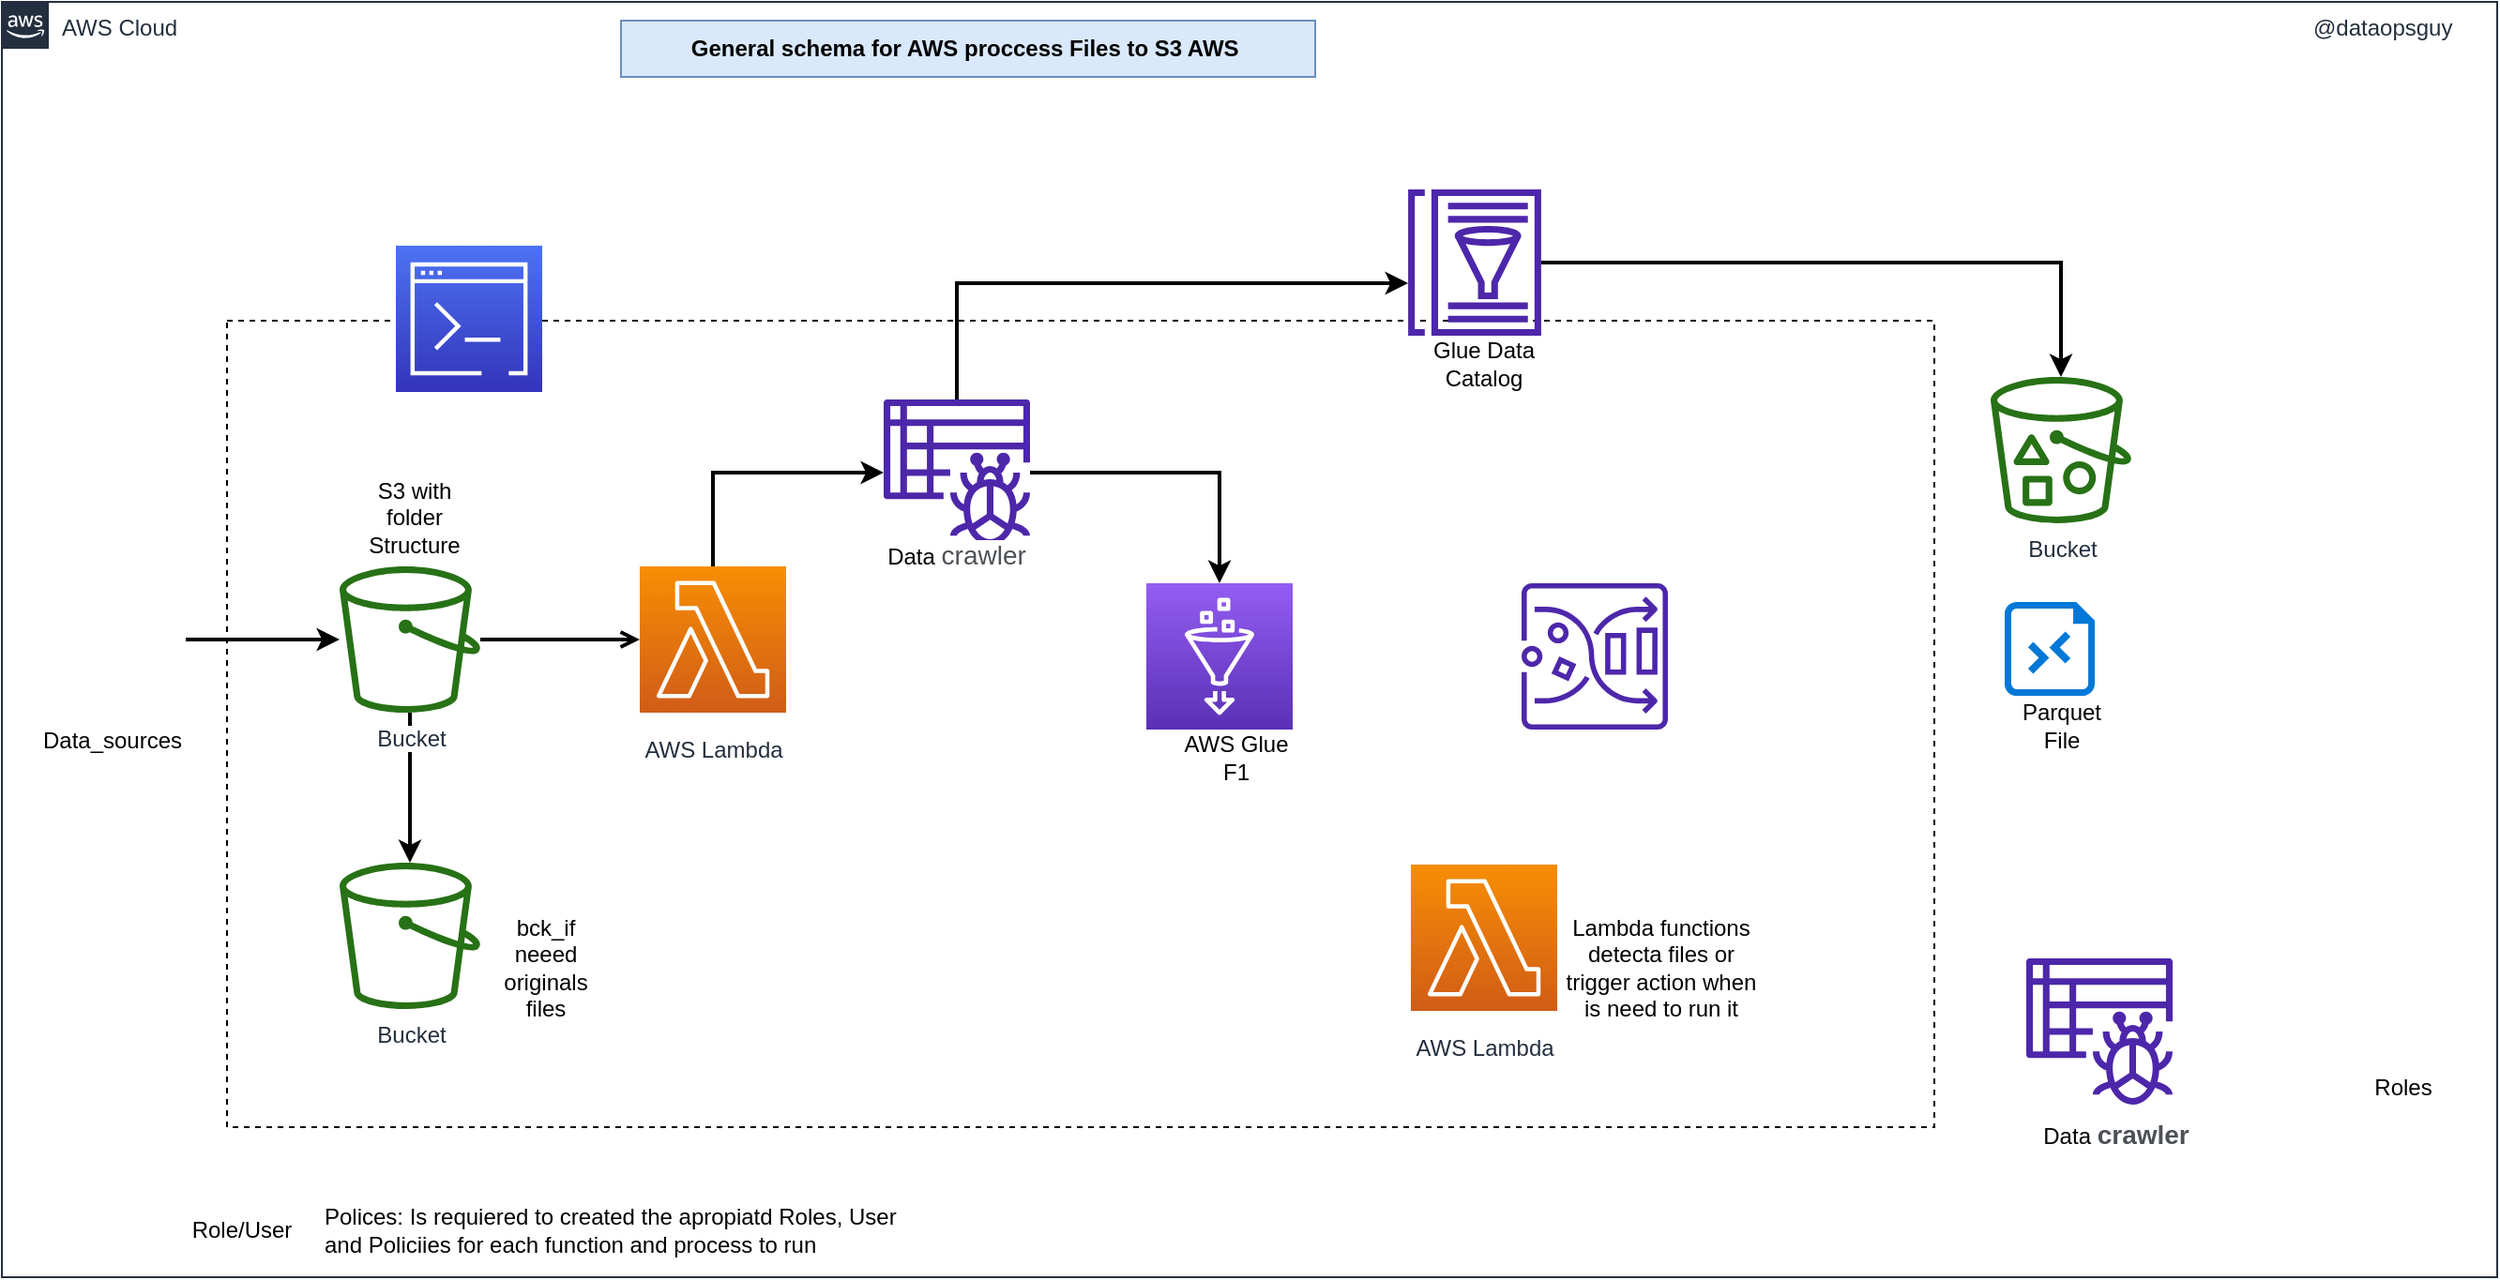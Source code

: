 <mxfile version="20.3.0" type="github" pages="2">
  <diagram name="AWS_S3_Glue" id="YycMQG0jKVHck7Y0xzeI">
    <mxGraphModel dx="1422" dy="762" grid="1" gridSize="10" guides="1" tooltips="1" connect="1" arrows="1" fold="1" page="1" pageScale="1" pageWidth="2336" pageHeight="1654" math="0" shadow="0">
      <root>
        <mxCell id="27Ol19HIDqQMcz8ErLN1-0" />
        <mxCell id="27Ol19HIDqQMcz8ErLN1-1" parent="27Ol19HIDqQMcz8ErLN1-0" />
        <mxCell id="27Ol19HIDqQMcz8ErLN1-3" value="AWS Cloud" style="points=[[0,0],[0.25,0],[0.5,0],[0.75,0],[1,0],[1,0.25],[1,0.5],[1,0.75],[1,1],[0.75,1],[0.5,1],[0.25,1],[0,1],[0,0.75],[0,0.5],[0,0.25]];outlineConnect=0;gradientColor=none;html=1;whiteSpace=wrap;fontSize=12;fontStyle=0;shape=mxgraph.aws4.group;grIcon=mxgraph.aws4.group_aws_cloud_alt;strokeColor=#232F3E;fillColor=none;verticalAlign=top;align=left;spacingLeft=30;fontColor=#232F3E;dashed=0;labelBackgroundColor=#ffffff;container=1;pointerEvents=0;collapsible=0;recursiveResize=0;" parent="27Ol19HIDqQMcz8ErLN1-1" vertex="1">
          <mxGeometry x="50" y="80" width="1330" height="680" as="geometry" />
        </mxCell>
        <mxCell id="27Ol19HIDqQMcz8ErLN1-4" style="edgeStyle=orthogonalEdgeStyle;rounded=0;orthogonalLoop=1;jettySize=auto;html=1;strokeWidth=2;" parent="27Ol19HIDqQMcz8ErLN1-3" source="27Ol19HIDqQMcz8ErLN1-5" target="27Ol19HIDqQMcz8ErLN1-6" edge="1">
          <mxGeometry relative="1" as="geometry" />
        </mxCell>
        <mxCell id="27Ol19HIDqQMcz8ErLN1-5" value="" style="shape=image;html=1;verticalAlign=top;verticalLabelPosition=bottom;labelBackgroundColor=#ffffff;imageAspect=0;aspect=fixed;image=https://cdn1.iconfinder.com/data/icons/bootstrap-vol-3/16/filetype-csv-128.png" parent="27Ol19HIDqQMcz8ErLN1-3" vertex="1">
          <mxGeometry x="20" y="301" width="78" height="78" as="geometry" />
        </mxCell>
        <mxCell id="BuzA3Bi35Psj4LvPRwkX-13" value="" style="edgeStyle=orthogonalEdgeStyle;rounded=0;orthogonalLoop=1;jettySize=auto;html=1;strokeWidth=2;" parent="27Ol19HIDqQMcz8ErLN1-3" source="27Ol19HIDqQMcz8ErLN1-6" target="BuzA3Bi35Psj4LvPRwkX-12" edge="1">
          <mxGeometry relative="1" as="geometry" />
        </mxCell>
        <mxCell id="27Ol19HIDqQMcz8ErLN1-6" value="Bucket" style="outlineConnect=0;fontColor=#232F3E;gradientColor=none;fillColor=#277116;strokeColor=none;dashed=0;verticalLabelPosition=bottom;verticalAlign=top;align=center;html=1;fontSize=12;fontStyle=0;aspect=fixed;pointerEvents=1;shape=mxgraph.aws4.bucket;labelBackgroundColor=#ffffff;" parent="27Ol19HIDqQMcz8ErLN1-3" vertex="1">
          <mxGeometry x="180" y="301" width="75" height="78" as="geometry" />
        </mxCell>
        <mxCell id="27Ol19HIDqQMcz8ErLN1-2" value="" style="rounded=0;whiteSpace=wrap;html=1;labelBackgroundColor=none;fillColor=none;dashed=1;container=1;pointerEvents=0;collapsible=0;recursiveResize=0;" parent="27Ol19HIDqQMcz8ErLN1-3" vertex="1">
          <mxGeometry x="120" y="170" width="910" height="430" as="geometry" />
        </mxCell>
        <mxCell id="BuzA3Bi35Psj4LvPRwkX-25" style="edgeStyle=orthogonalEdgeStyle;rounded=0;orthogonalLoop=1;jettySize=auto;html=1;strokeWidth=2;" parent="27Ol19HIDqQMcz8ErLN1-2" source="27Ol19HIDqQMcz8ErLN1-26" target="X7rByN3R1TnToOI3u63U-4" edge="1">
          <mxGeometry relative="1" as="geometry">
            <Array as="points">
              <mxPoint x="259" y="81" />
            </Array>
          </mxGeometry>
        </mxCell>
        <mxCell id="27Ol19HIDqQMcz8ErLN1-26" value="AWS Lambda" style="outlineConnect=0;fontColor=#232F3E;gradientColor=#F78E04;gradientDirection=north;fillColor=#D05C17;strokeColor=#ffffff;dashed=0;verticalLabelPosition=bottom;verticalAlign=top;align=center;html=1;fontSize=12;fontStyle=0;aspect=fixed;shape=mxgraph.aws4.resourceIcon;resIcon=mxgraph.aws4.lambda;labelBackgroundColor=#ffffff;spacingTop=6;" parent="27Ol19HIDqQMcz8ErLN1-2" vertex="1">
          <mxGeometry x="220" y="131" width="78" height="78" as="geometry" />
        </mxCell>
        <mxCell id="X7rByN3R1TnToOI3u63U-4" value="" style="sketch=0;outlineConnect=0;fontColor=#232F3E;gradientColor=none;fillColor=#4D27AA;strokeColor=none;dashed=0;verticalLabelPosition=bottom;verticalAlign=top;align=center;html=1;fontSize=12;fontStyle=0;aspect=fixed;pointerEvents=1;shape=mxgraph.aws4.glue_crawlers;" parent="27Ol19HIDqQMcz8ErLN1-2" vertex="1">
          <mxGeometry x="350" y="42" width="78" height="78" as="geometry" />
        </mxCell>
        <mxCell id="X7rByN3R1TnToOI3u63U-3" value="" style="sketch=0;points=[[0,0,0],[0.25,0,0],[0.5,0,0],[0.75,0,0],[1,0,0],[0,1,0],[0.25,1,0],[0.5,1,0],[0.75,1,0],[1,1,0],[0,0.25,0],[0,0.5,0],[0,0.75,0],[1,0.25,0],[1,0.5,0],[1,0.75,0]];outlineConnect=0;fontColor=#232F3E;gradientColor=#4D72F3;gradientDirection=north;fillColor=#3334B9;strokeColor=#ffffff;dashed=0;verticalLabelPosition=bottom;verticalAlign=top;align=center;html=1;fontSize=12;fontStyle=0;aspect=fixed;shape=mxgraph.aws4.resourceIcon;resIcon=mxgraph.aws4.command_line_interface;" parent="27Ol19HIDqQMcz8ErLN1-2" vertex="1">
          <mxGeometry x="90" y="-40" width="78" height="78" as="geometry" />
        </mxCell>
        <mxCell id="X7rByN3R1TnToOI3u63U-2" value="" style="sketch=0;points=[[0,0,0],[0.25,0,0],[0.5,0,0],[0.75,0,0],[1,0,0],[0,1,0],[0.25,1,0],[0.5,1,0],[0.75,1,0],[1,1,0],[0,0.25,0],[0,0.5,0],[0,0.75,0],[1,0.25,0],[1,0.5,0],[1,0.75,0]];outlineConnect=0;fontColor=#232F3E;gradientColor=#945DF2;gradientDirection=north;fillColor=#5A30B5;strokeColor=#ffffff;dashed=0;verticalLabelPosition=bottom;verticalAlign=top;align=center;html=1;fontSize=12;fontStyle=0;aspect=fixed;shape=mxgraph.aws4.resourceIcon;resIcon=mxgraph.aws4.glue;" parent="27Ol19HIDqQMcz8ErLN1-2" vertex="1">
          <mxGeometry x="490" y="140" width="78" height="78" as="geometry" />
        </mxCell>
        <mxCell id="BuzA3Bi35Psj4LvPRwkX-3" style="edgeStyle=orthogonalEdgeStyle;rounded=0;orthogonalLoop=1;jettySize=auto;html=1;strokeWidth=2;" parent="27Ol19HIDqQMcz8ErLN1-2" source="X7rByN3R1TnToOI3u63U-4" target="X7rByN3R1TnToOI3u63U-2" edge="1">
          <mxGeometry relative="1" as="geometry" />
        </mxCell>
        <mxCell id="BuzA3Bi35Psj4LvPRwkX-7" value="AWS Glue F1" style="text;html=1;strokeColor=none;fillColor=none;align=center;verticalAlign=middle;whiteSpace=wrap;rounded=0;" parent="27Ol19HIDqQMcz8ErLN1-2" vertex="1">
          <mxGeometry x="508" y="218" width="60" height="30" as="geometry" />
        </mxCell>
        <mxCell id="BuzA3Bi35Psj4LvPRwkX-20" value="bck_if neeed originals files" style="text;html=1;strokeColor=none;fillColor=none;align=center;verticalAlign=middle;whiteSpace=wrap;rounded=0;" parent="27Ol19HIDqQMcz8ErLN1-2" vertex="1">
          <mxGeometry x="140" y="330" width="60" height="30" as="geometry" />
        </mxCell>
        <mxCell id="BuzA3Bi35Psj4LvPRwkX-21" value="S3 with folder Structure" style="text;html=1;strokeColor=none;fillColor=none;align=center;verticalAlign=middle;whiteSpace=wrap;rounded=0;" parent="27Ol19HIDqQMcz8ErLN1-2" vertex="1">
          <mxGeometry x="70" y="90" width="60" height="30" as="geometry" />
        </mxCell>
        <mxCell id="BuzA3Bi35Psj4LvPRwkX-6" value="Data&amp;nbsp;&lt;span style=&quot;color: rgb(77, 81, 86); font-family: arial, sans-serif; font-size: 14px; text-align: start; background-color: rgb(255, 255, 255);&quot; class=&quot;hcV4Re nkGKTb&quot;&gt;crawler&lt;/span&gt;" style="text;html=1;strokeColor=none;fillColor=none;align=center;verticalAlign=middle;whiteSpace=wrap;rounded=0;" parent="27Ol19HIDqQMcz8ErLN1-2" vertex="1">
          <mxGeometry x="359" y="110" width="60" height="30" as="geometry" />
        </mxCell>
        <mxCell id="K2hohYuigpaxFcC9Kort-7" value="Glue Data Catalog" style="text;html=1;strokeColor=none;fillColor=none;align=center;verticalAlign=middle;whiteSpace=wrap;rounded=0;" vertex="1" parent="27Ol19HIDqQMcz8ErLN1-2">
          <mxGeometry x="640" y="8" width="60" height="30" as="geometry" />
        </mxCell>
        <mxCell id="K2hohYuigpaxFcC9Kort-8" value="" style="sketch=0;outlineConnect=0;fontColor=#232F3E;gradientColor=none;fillColor=#4D27AA;strokeColor=none;dashed=0;verticalLabelPosition=bottom;verticalAlign=top;align=center;html=1;fontSize=12;fontStyle=0;aspect=fixed;pointerEvents=1;shape=mxgraph.aws4.glue_databrew;" vertex="1" parent="27Ol19HIDqQMcz8ErLN1-2">
          <mxGeometry x="690" y="140" width="78" height="78" as="geometry" />
        </mxCell>
        <mxCell id="K2hohYuigpaxFcC9Kort-44" value="AWS Lambda" style="outlineConnect=0;fontColor=#232F3E;gradientColor=#F78E04;gradientDirection=north;fillColor=#D05C17;strokeColor=#ffffff;dashed=0;verticalLabelPosition=bottom;verticalAlign=top;align=center;html=1;fontSize=12;fontStyle=0;aspect=fixed;shape=mxgraph.aws4.resourceIcon;resIcon=mxgraph.aws4.lambda;labelBackgroundColor=#ffffff;spacingTop=6;" vertex="1" parent="27Ol19HIDqQMcz8ErLN1-2">
          <mxGeometry x="631" y="290" width="78" height="78" as="geometry" />
        </mxCell>
        <mxCell id="K2hohYuigpaxFcC9Kort-46" value="Lambda functions detecta files or trigger action when is need to run it" style="text;html=1;strokeColor=none;fillColor=none;align=center;verticalAlign=middle;whiteSpace=wrap;rounded=0;" vertex="1" parent="27Ol19HIDqQMcz8ErLN1-2">
          <mxGeometry x="709" y="290" width="111" height="110" as="geometry" />
        </mxCell>
        <mxCell id="X7rByN3R1TnToOI3u63U-6" value="&lt;font color=&quot;#232f3e&quot;&gt;&lt;span style=&quot;background-color: rgb(255, 255, 255);&quot;&gt;@dataopsguy&lt;/span&gt;&lt;/font&gt;" style="text;whiteSpace=wrap;html=1;" parent="27Ol19HIDqQMcz8ErLN1-3" vertex="1">
          <mxGeometry x="1230" width="100" height="40" as="geometry" />
        </mxCell>
        <mxCell id="27Ol19HIDqQMcz8ErLN1-11" value="" style="edgeStyle=orthogonalEdgeStyle;rounded=0;orthogonalLoop=1;jettySize=auto;html=1;endArrow=open;endFill=0;strokeWidth=2;" parent="27Ol19HIDqQMcz8ErLN1-3" source="27Ol19HIDqQMcz8ErLN1-6" target="27Ol19HIDqQMcz8ErLN1-26" edge="1">
          <mxGeometry relative="1" as="geometry">
            <mxPoint x="398" y="269" as="sourcePoint" />
            <mxPoint x="340" y="340" as="targetPoint" />
          </mxGeometry>
        </mxCell>
        <mxCell id="BuzA3Bi35Psj4LvPRwkX-4" value="General schema for AWS proccess Files to S3 AWS&amp;nbsp;" style="text;html=1;strokeColor=#6c8ebf;fillColor=#dae8fc;align=center;verticalAlign=middle;whiteSpace=wrap;rounded=0;fontStyle=1" parent="27Ol19HIDqQMcz8ErLN1-3" vertex="1">
          <mxGeometry x="330" y="10" width="370" height="30" as="geometry" />
        </mxCell>
        <mxCell id="BuzA3Bi35Psj4LvPRwkX-5" value="Roles" style="text;html=1;strokeColor=none;fillColor=none;align=center;verticalAlign=middle;whiteSpace=wrap;rounded=0;" parent="27Ol19HIDqQMcz8ErLN1-3" vertex="1">
          <mxGeometry x="1250" y="564" width="60" height="30" as="geometry" />
        </mxCell>
        <mxCell id="BuzA3Bi35Psj4LvPRwkX-9" value="Polices: Is requiered to created the apropiatd Roles, User and Policiies for each function and process to run" style="text;html=1;strokeColor=none;fillColor=none;align=left;verticalAlign=middle;whiteSpace=wrap;rounded=0;" parent="27Ol19HIDqQMcz8ErLN1-3" vertex="1">
          <mxGeometry x="170" y="640" width="320" height="30" as="geometry" />
        </mxCell>
        <mxCell id="27Ol19HIDqQMcz8ErLN1-21" value="Bucket" style="outlineConnect=0;fontColor=#232F3E;gradientColor=none;fillColor=#277116;strokeColor=none;dashed=0;verticalLabelPosition=bottom;verticalAlign=top;align=center;html=1;fontSize=12;fontStyle=0;aspect=fixed;pointerEvents=1;shape=mxgraph.aws4.bucket_with_objects;labelBackgroundColor=#ffffff;" parent="27Ol19HIDqQMcz8ErLN1-3" vertex="1">
          <mxGeometry x="1060" y="200" width="75" height="78" as="geometry" />
        </mxCell>
        <mxCell id="BuzA3Bi35Psj4LvPRwkX-12" value="Bucket" style="outlineConnect=0;fontColor=#232F3E;gradientColor=none;fillColor=#277116;strokeColor=none;dashed=0;verticalLabelPosition=bottom;verticalAlign=top;align=center;html=1;fontSize=12;fontStyle=0;aspect=fixed;pointerEvents=1;shape=mxgraph.aws4.bucket;labelBackgroundColor=#ffffff;" parent="27Ol19HIDqQMcz8ErLN1-3" vertex="1">
          <mxGeometry x="180" y="459" width="75" height="78" as="geometry" />
        </mxCell>
        <mxCell id="BuzA3Bi35Psj4LvPRwkX-14" value="" style="sketch=0;aspect=fixed;pointerEvents=1;shadow=0;dashed=0;html=1;strokeColor=none;labelPosition=center;verticalLabelPosition=bottom;verticalAlign=top;align=center;shape=mxgraph.azure.rdp_remoting_file;fillColor=#0078D7;" parent="27Ol19HIDqQMcz8ErLN1-3" vertex="1">
          <mxGeometry x="1067.5" y="320" width="48" height="50" as="geometry" />
        </mxCell>
        <mxCell id="BuzA3Bi35Psj4LvPRwkX-15" value="Parquet File" style="text;html=1;strokeColor=none;fillColor=none;align=center;verticalAlign=middle;whiteSpace=wrap;rounded=0;" parent="27Ol19HIDqQMcz8ErLN1-3" vertex="1">
          <mxGeometry x="1067.5" y="371" width="60" height="30" as="geometry" />
        </mxCell>
        <mxCell id="BuzA3Bi35Psj4LvPRwkX-16" value="" style="sketch=0;outlineConnect=0;fontColor=#232F3E;gradientColor=none;fillColor=#4D27AA;strokeColor=none;dashed=0;verticalLabelPosition=bottom;verticalAlign=top;align=center;html=1;fontSize=12;fontStyle=0;aspect=fixed;pointerEvents=1;shape=mxgraph.aws4.glue_crawlers;" parent="27Ol19HIDqQMcz8ErLN1-3" vertex="1">
          <mxGeometry x="1079" y="510" width="78" height="78" as="geometry" />
        </mxCell>
        <mxCell id="BuzA3Bi35Psj4LvPRwkX-17" value="Data&amp;nbsp;&lt;span style=&quot;font-weight: 800; color: rgb(77, 81, 86); font-family: arial, sans-serif; font-size: 14px; text-align: start; background-color: rgb(255, 255, 255);&quot; class=&quot;hcV4Re nkGKTb&quot;&gt;crawler&lt;/span&gt;" style="text;html=1;strokeColor=none;fillColor=none;align=center;verticalAlign=middle;whiteSpace=wrap;rounded=0;" parent="27Ol19HIDqQMcz8ErLN1-3" vertex="1">
          <mxGeometry x="1097" y="589" width="60" height="30" as="geometry" />
        </mxCell>
        <mxCell id="BuzA3Bi35Psj4LvPRwkX-18" value="Data_sources" style="text;html=1;strokeColor=none;fillColor=none;align=center;verticalAlign=middle;whiteSpace=wrap;rounded=0;" parent="27Ol19HIDqQMcz8ErLN1-3" vertex="1">
          <mxGeometry x="29" y="379" width="60" height="30" as="geometry" />
        </mxCell>
        <mxCell id="BuzA3Bi35Psj4LvPRwkX-26" value="Role/User" style="text;html=1;strokeColor=none;fillColor=none;align=center;verticalAlign=middle;whiteSpace=wrap;rounded=0;" parent="27Ol19HIDqQMcz8ErLN1-3" vertex="1">
          <mxGeometry x="98" y="640" width="60" height="30" as="geometry" />
        </mxCell>
        <mxCell id="K2hohYuigpaxFcC9Kort-9" style="edgeStyle=orthogonalEdgeStyle;rounded=0;orthogonalLoop=1;jettySize=auto;html=1;strokeWidth=2;" edge="1" parent="27Ol19HIDqQMcz8ErLN1-3" source="K2hohYuigpaxFcC9Kort-1" target="27Ol19HIDqQMcz8ErLN1-21">
          <mxGeometry relative="1" as="geometry" />
        </mxCell>
        <mxCell id="K2hohYuigpaxFcC9Kort-1" value="" style="sketch=0;outlineConnect=0;fontColor=#232F3E;gradientColor=none;fillColor=#4D27AA;strokeColor=none;dashed=0;verticalLabelPosition=bottom;verticalAlign=top;align=center;html=1;fontSize=12;fontStyle=0;aspect=fixed;pointerEvents=1;shape=mxgraph.aws4.glue_data_catalog;" vertex="1" parent="27Ol19HIDqQMcz8ErLN1-3">
          <mxGeometry x="749" y="100" width="72" height="78" as="geometry" />
        </mxCell>
        <mxCell id="K2hohYuigpaxFcC9Kort-4" style="edgeStyle=orthogonalEdgeStyle;rounded=0;orthogonalLoop=1;jettySize=auto;html=1;strokeWidth=2;" edge="1" parent="27Ol19HIDqQMcz8ErLN1-3" source="X7rByN3R1TnToOI3u63U-4" target="K2hohYuigpaxFcC9Kort-1">
          <mxGeometry relative="1" as="geometry">
            <Array as="points">
              <mxPoint x="509" y="150" />
            </Array>
          </mxGeometry>
        </mxCell>
      </root>
    </mxGraphModel>
  </diagram>
  <diagram id="Ht1M8jgEwFfnCIfOTk4-" name="AWS_Glue_plan">
    <mxGraphModel dx="1422" dy="762" grid="1" gridSize="10" guides="1" tooltips="1" connect="1" arrows="1" fold="1" page="1" pageScale="1" pageWidth="1169" pageHeight="827" math="0" shadow="0">
      <root>
        <mxCell id="0" />
        <mxCell id="1" parent="0" />
        <mxCell id="UEzPUAAOIrF-is8g5C7q-107" value="" style="rounded=0;whiteSpace=wrap;html=1;labelBackgroundColor=none;fillColor=none;dashed=1;container=1;pointerEvents=0;collapsible=0;recursiveResize=0;" parent="1" vertex="1">
          <mxGeometry x="340" y="290" width="480" height="430" as="geometry" />
        </mxCell>
        <mxCell id="UEzPUAAOIrF-is8g5C7q-74" value="AWS Cloud" style="points=[[0,0],[0.25,0],[0.5,0],[0.75,0],[1,0],[1,0.25],[1,0.5],[1,0.75],[1,1],[0.75,1],[0.5,1],[0.25,1],[0,1],[0,0.75],[0,0.5],[0,0.25]];outlineConnect=0;gradientColor=none;html=1;whiteSpace=wrap;fontSize=12;fontStyle=0;shape=mxgraph.aws4.group;grIcon=mxgraph.aws4.group_aws_cloud_alt;strokeColor=#232F3E;fillColor=none;verticalAlign=top;align=left;spacingLeft=30;fontColor=#232F3E;dashed=0;labelBackgroundColor=#ffffff;container=1;pointerEvents=0;collapsible=0;recursiveResize=0;" parent="1" vertex="1">
          <mxGeometry x="50" y="80" width="780" height="680" as="geometry" />
        </mxCell>
        <mxCell id="oE7M9QJ5uVzOgLbk0iZZ-5" style="edgeStyle=orthogonalEdgeStyle;rounded=0;orthogonalLoop=1;jettySize=auto;html=1;" parent="UEzPUAAOIrF-is8g5C7q-74" source="oE7M9QJ5uVzOgLbk0iZZ-1" target="UEzPUAAOIrF-is8g5C7q-98" edge="1">
          <mxGeometry relative="1" as="geometry" />
        </mxCell>
        <mxCell id="oE7M9QJ5uVzOgLbk0iZZ-1" value="" style="shape=image;html=1;verticalAlign=top;verticalLabelPosition=bottom;labelBackgroundColor=#ffffff;imageAspect=0;aspect=fixed;image=https://cdn1.iconfinder.com/data/icons/bootstrap-vol-3/16/filetype-csv-128.png" parent="UEzPUAAOIrF-is8g5C7q-74" vertex="1">
          <mxGeometry x="10" y="301" width="78" height="78" as="geometry" />
        </mxCell>
        <mxCell id="UEzPUAAOIrF-is8g5C7q-98" value="Bucket" style="outlineConnect=0;fontColor=#232F3E;gradientColor=none;fillColor=#277116;strokeColor=none;dashed=0;verticalLabelPosition=bottom;verticalAlign=top;align=center;html=1;fontSize=12;fontStyle=0;aspect=fixed;pointerEvents=1;shape=mxgraph.aws4.bucket;labelBackgroundColor=#ffffff;" parent="UEzPUAAOIrF-is8g5C7q-74" vertex="1">
          <mxGeometry x="180" y="301" width="75" height="78" as="geometry" />
        </mxCell>
        <mxCell id="UEzPUAAOIrF-is8g5C7q-88" value="" style="edgeStyle=orthogonalEdgeStyle;rounded=0;orthogonalLoop=1;jettySize=auto;html=1;endArrow=open;endFill=0;strokeWidth=2;" parent="1" target="UEzPUAAOIrF-is8g5C7q-77" edge="1">
          <mxGeometry relative="1" as="geometry">
            <mxPoint x="168" y="179" as="sourcePoint" />
          </mxGeometry>
        </mxCell>
        <mxCell id="UEzPUAAOIrF-is8g5C7q-89" value="" style="edgeStyle=orthogonalEdgeStyle;rounded=0;orthogonalLoop=1;jettySize=auto;html=1;endArrow=open;endFill=0;strokeWidth=2;" parent="1" source="UEzPUAAOIrF-is8g5C7q-77" target="UEzPUAAOIrF-is8g5C7q-79" edge="1">
          <mxGeometry relative="1" as="geometry">
            <Array as="points">
              <mxPoint x="248" y="350" />
            </Array>
          </mxGeometry>
        </mxCell>
        <mxCell id="UEzPUAAOIrF-is8g5C7q-106" style="edgeStyle=orthogonalEdgeStyle;rounded=0;orthogonalLoop=1;jettySize=auto;html=1;endArrow=open;endFill=0;strokeWidth=2;" parent="1" source="UEzPUAAOIrF-is8g5C7q-77" target="UEzPUAAOIrF-is8g5C7q-78" edge="1">
          <mxGeometry relative="1" as="geometry" />
        </mxCell>
        <mxCell id="UEzPUAAOIrF-is8g5C7q-104" style="edgeStyle=orthogonalEdgeStyle;rounded=0;orthogonalLoop=1;jettySize=auto;html=1;endArrow=open;endFill=0;strokeWidth=2;" parent="1" source="UEzPUAAOIrF-is8g5C7q-78" edge="1" target="bIaiEQJN1W0YHU1YslFM-1">
          <mxGeometry relative="1" as="geometry">
            <mxPoint x="1057.5" y="310" as="targetPoint" />
          </mxGeometry>
        </mxCell>
        <mxCell id="UEzPUAAOIrF-is8g5C7q-90" value="" style="edgeStyle=orthogonalEdgeStyle;rounded=0;orthogonalLoop=1;jettySize=auto;html=1;endArrow=open;endFill=0;strokeWidth=2;" parent="1" source="UEzPUAAOIrF-is8g5C7q-79" target="UEzPUAAOIrF-is8g5C7q-80" edge="1">
          <mxGeometry relative="1" as="geometry" />
        </mxCell>
        <mxCell id="UEzPUAAOIrF-is8g5C7q-91" value="" style="edgeStyle=orthogonalEdgeStyle;rounded=0;orthogonalLoop=1;jettySize=auto;html=1;endArrow=open;endFill=0;strokeWidth=2;" parent="1" source="UEzPUAAOIrF-is8g5C7q-80" target="UEzPUAAOIrF-is8g5C7q-81" edge="1">
          <mxGeometry relative="1" as="geometry" />
        </mxCell>
        <mxCell id="UEzPUAAOIrF-is8g5C7q-92" value="" style="edgeStyle=orthogonalEdgeStyle;rounded=0;orthogonalLoop=1;jettySize=auto;html=1;endArrow=open;endFill=0;strokeWidth=2;" parent="1" source="UEzPUAAOIrF-is8g5C7q-81" target="UEzPUAAOIrF-is8g5C7q-82" edge="1">
          <mxGeometry relative="1" as="geometry" />
        </mxCell>
        <mxCell id="UEzPUAAOIrF-is8g5C7q-93" style="edgeStyle=orthogonalEdgeStyle;rounded=0;orthogonalLoop=1;jettySize=auto;html=1;endArrow=open;endFill=0;strokeWidth=2;" parent="1" source="UEzPUAAOIrF-is8g5C7q-82" target="UEzPUAAOIrF-is8g5C7q-85" edge="1">
          <mxGeometry relative="1" as="geometry">
            <Array as="points">
              <mxPoint x="762" y="480" />
            </Array>
          </mxGeometry>
        </mxCell>
        <mxCell id="UEzPUAAOIrF-is8g5C7q-105" value="Monitor template" style="edgeStyle=orthogonalEdgeStyle;rounded=0;orthogonalLoop=1;jettySize=auto;html=1;endArrow=open;endFill=0;strokeWidth=2;" parent="1" target="UEzPUAAOIrF-is8g5C7q-80" edge="1">
          <mxGeometry x="0.121" y="-10" relative="1" as="geometry">
            <Array as="points">
              <mxPoint x="919" y="270" />
              <mxPoint x="519" y="270" />
            </Array>
            <mxPoint as="offset" />
            <mxPoint x="919" y="310" as="sourcePoint" />
          </mxGeometry>
        </mxCell>
        <mxCell id="UEzPUAAOIrF-is8g5C7q-96" style="edgeStyle=orthogonalEdgeStyle;rounded=0;orthogonalLoop=1;jettySize=auto;html=1;endArrow=open;endFill=0;strokeWidth=2;startArrow=open;startFill=0;" parent="1" source="UEzPUAAOIrF-is8g5C7q-85" target="UEzPUAAOIrF-is8g5C7q-86" edge="1">
          <mxGeometry relative="1" as="geometry">
            <Array as="points">
              <mxPoint x="638" y="560" />
              <mxPoint x="528" y="560" />
            </Array>
          </mxGeometry>
        </mxCell>
        <mxCell id="UEzPUAAOIrF-is8g5C7q-97" style="edgeStyle=orthogonalEdgeStyle;rounded=0;orthogonalLoop=1;jettySize=auto;html=1;endArrow=open;endFill=0;strokeWidth=2;startArrow=open;startFill=0;" parent="1" source="UEzPUAAOIrF-is8g5C7q-85" target="UEzPUAAOIrF-is8g5C7q-87" edge="1">
          <mxGeometry relative="1" as="geometry">
            <Array as="points">
              <mxPoint x="684" y="560" />
              <mxPoint x="859" y="560" />
            </Array>
          </mxGeometry>
        </mxCell>
        <mxCell id="UEzPUAAOIrF-is8g5C7q-100" style="edgeStyle=orthogonalEdgeStyle;rounded=0;orthogonalLoop=1;jettySize=auto;html=1;endArrow=open;endFill=0;strokeWidth=2;" parent="1" source="UEzPUAAOIrF-is8g5C7q-86" target="UEzPUAAOIrF-is8g5C7q-98" edge="1">
          <mxGeometry relative="1" as="geometry" />
        </mxCell>
        <mxCell id="UEzPUAAOIrF-is8g5C7q-77" value="Bucket" style="outlineConnect=0;fontColor=#232F3E;gradientColor=none;fillColor=#277116;strokeColor=none;dashed=0;verticalLabelPosition=bottom;verticalAlign=top;align=center;html=1;fontSize=12;fontStyle=0;aspect=fixed;pointerEvents=1;shape=mxgraph.aws4.bucket_with_objects;labelBackgroundColor=#ffffff;" parent="1" vertex="1">
          <mxGeometry x="210" y="140" width="75" height="78" as="geometry" />
        </mxCell>
        <mxCell id="UEzPUAAOIrF-is8g5C7q-78" value="Bucket" style="outlineConnect=0;fontColor=#232F3E;gradientColor=none;fillColor=#277116;strokeColor=none;dashed=0;verticalLabelPosition=bottom;verticalAlign=top;align=center;html=1;fontSize=12;fontStyle=0;aspect=fixed;pointerEvents=1;shape=mxgraph.aws4.bucket_with_objects;labelBackgroundColor=#ffffff;" parent="1" vertex="1">
          <mxGeometry x="1020" y="140" width="75" height="78" as="geometry" />
        </mxCell>
        <mxCell id="UEzPUAAOIrF-is8g5C7q-79" value="AWS&lt;br&gt;CloudTrail" style="outlineConnect=0;fontColor=#232F3E;gradientColor=#F34482;gradientDirection=north;fillColor=#BC1356;strokeColor=#ffffff;dashed=0;verticalLabelPosition=bottom;verticalAlign=top;align=center;html=1;fontSize=12;fontStyle=0;aspect=fixed;shape=mxgraph.aws4.resourceIcon;resIcon=mxgraph.aws4.cloudtrail;labelBackgroundColor=#ffffff;" parent="1" vertex="1">
          <mxGeometry x="370" y="310" width="78" height="78" as="geometry" />
        </mxCell>
        <mxCell id="UEzPUAAOIrF-is8g5C7q-80" value="Amazon&lt;br&gt;CloudWatch" style="outlineConnect=0;fontColor=#232F3E;gradientColor=#F34482;gradientDirection=north;fillColor=#BC1356;strokeColor=#ffffff;dashed=0;verticalLabelPosition=bottom;verticalAlign=top;align=center;html=1;fontSize=12;fontStyle=0;aspect=fixed;shape=mxgraph.aws4.resourceIcon;resIcon=mxgraph.aws4.cloudwatch;labelBackgroundColor=#ffffff;" parent="1" vertex="1">
          <mxGeometry x="480" y="310" width="78" height="78" as="geometry" />
        </mxCell>
        <mxCell id="UEzPUAAOIrF-is8g5C7q-81" value="Amazon Simple&lt;br&gt;Notification Service&lt;br&gt;" style="outlineConnect=0;fontColor=#232F3E;gradientColor=#F34482;gradientDirection=north;fillColor=#BC1356;strokeColor=#ffffff;dashed=0;verticalLabelPosition=bottom;verticalAlign=top;align=center;html=1;fontSize=12;fontStyle=0;aspect=fixed;shape=mxgraph.aws4.resourceIcon;resIcon=mxgraph.aws4.sns;labelBackgroundColor=#ffffff;" parent="1" vertex="1">
          <mxGeometry x="600" y="310" width="78" height="78" as="geometry" />
        </mxCell>
        <mxCell id="UEzPUAAOIrF-is8g5C7q-82" value="Amazon Simple&lt;br&gt;Queue Service&lt;br&gt;" style="outlineConnect=0;fontColor=#232F3E;gradientColor=#F34482;gradientDirection=north;fillColor=#BC1356;strokeColor=#ffffff;dashed=0;verticalLabelPosition=bottom;verticalAlign=top;align=center;html=1;fontSize=12;fontStyle=0;aspect=fixed;shape=mxgraph.aws4.resourceIcon;resIcon=mxgraph.aws4.sqs;labelBackgroundColor=#ffffff;" parent="1" vertex="1">
          <mxGeometry x="723" y="310" width="78" height="78" as="geometry" />
        </mxCell>
        <mxCell id="UEzPUAAOIrF-is8g5C7q-85" value="AWS Lambda" style="outlineConnect=0;fontColor=#232F3E;gradientColor=#F78E04;gradientDirection=north;fillColor=#D05C17;strokeColor=#ffffff;dashed=0;verticalLabelPosition=bottom;verticalAlign=top;align=center;html=1;fontSize=12;fontStyle=0;aspect=fixed;shape=mxgraph.aws4.resourceIcon;resIcon=mxgraph.aws4.lambda;labelBackgroundColor=#ffffff;spacingTop=6;" parent="1" vertex="1">
          <mxGeometry x="599" y="450" width="78" height="78" as="geometry" />
        </mxCell>
        <mxCell id="UEzPUAAOIrF-is8g5C7q-86" value="Amazon Kinesis&lt;br&gt;Data&amp;nbsp;Firehose" style="outlineConnect=0;fontColor=#232F3E;gradientColor=#945DF2;gradientDirection=north;fillColor=#5A30B5;strokeColor=#ffffff;dashed=0;verticalLabelPosition=bottom;verticalAlign=top;align=center;html=1;fontSize=12;fontStyle=0;aspect=fixed;shape=mxgraph.aws4.resourceIcon;resIcon=mxgraph.aws4.kinesis_data_firehose;labelBackgroundColor=#ffffff;" parent="1" vertex="1">
          <mxGeometry x="489" y="590" width="78" height="78" as="geometry" />
        </mxCell>
        <mxCell id="UEzPUAAOIrF-is8g5C7q-87" value="Amazon&lt;br&gt;DynamoDB" style="outlineConnect=0;fontColor=#232F3E;gradientColor=#4D72F3;gradientDirection=north;fillColor=#3334B9;strokeColor=#ffffff;dashed=0;verticalLabelPosition=bottom;verticalAlign=top;align=center;html=1;fontSize=12;fontStyle=0;aspect=fixed;shape=mxgraph.aws4.resourceIcon;resIcon=mxgraph.aws4.dynamodb;labelBackgroundColor=#ffffff;" parent="1" vertex="1">
          <mxGeometry x="710" y="590" width="78" height="78" as="geometry" />
        </mxCell>
        <mxCell id="UEzPUAAOIrF-is8g5C7q-108" value="" style="rounded=0;whiteSpace=wrap;html=1;labelBackgroundColor=none;fillColor=none;dashed=1;container=1;pointerEvents=0;collapsible=0;recursiveResize=0;" parent="1" vertex="1">
          <mxGeometry x="860" y="80" width="250" height="680" as="geometry" />
        </mxCell>
        <mxCell id="bIaiEQJN1W0YHU1YslFM-1" value="Bucket" style="outlineConnect=0;fontColor=#232F3E;gradientColor=none;fillColor=#277116;strokeColor=none;dashed=0;verticalLabelPosition=bottom;verticalAlign=top;align=center;html=1;fontSize=12;fontStyle=0;aspect=fixed;pointerEvents=1;shape=mxgraph.aws4.bucket;labelBackgroundColor=#ffffff;" vertex="1" parent="UEzPUAAOIrF-is8g5C7q-108">
          <mxGeometry x="100" y="223" width="75" height="78" as="geometry" />
        </mxCell>
      </root>
    </mxGraphModel>
  </diagram>
</mxfile>
